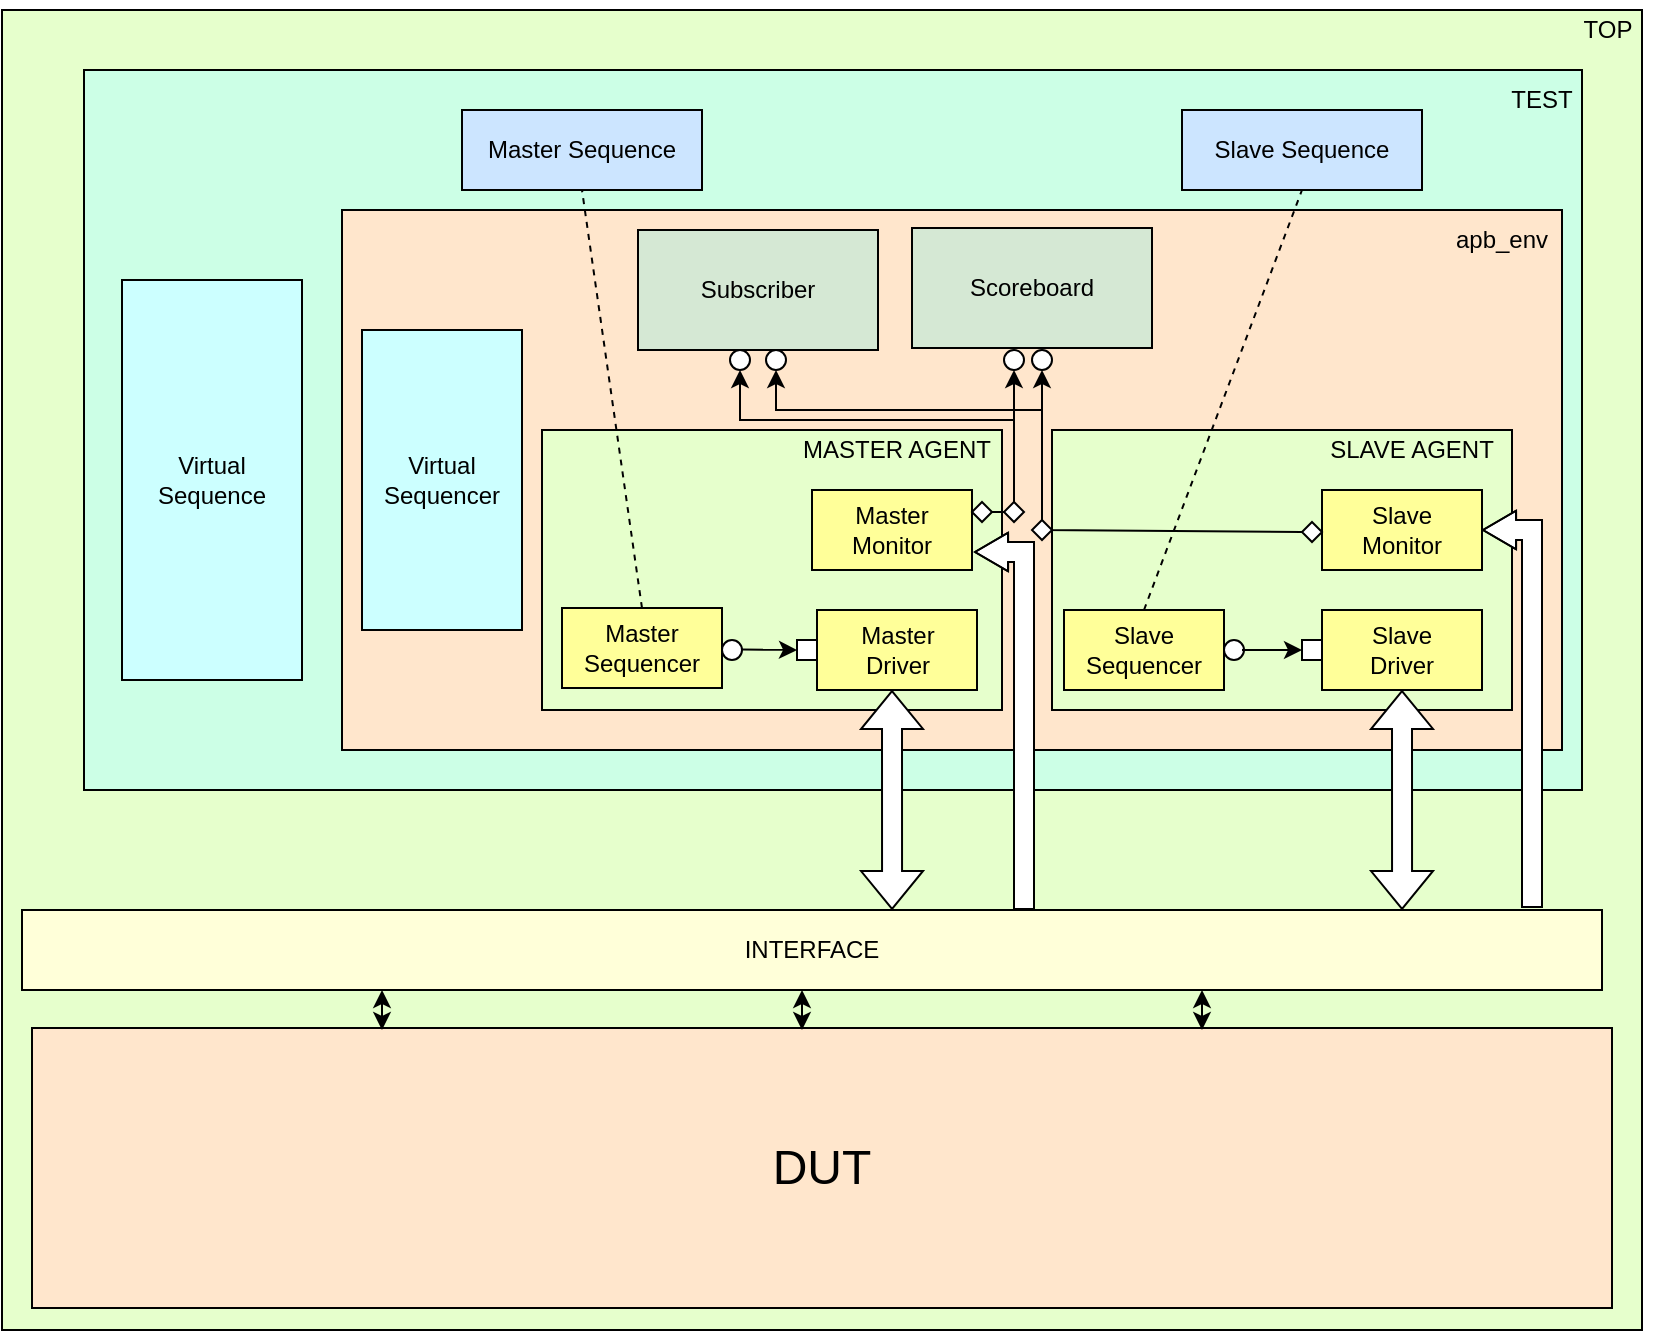 <mxfile version="21.6.5" type="device">
  <diagram name="Page-1" id="CKgZOHcqSLwKJb-jgroB">
    <mxGraphModel dx="1350" dy="669" grid="1" gridSize="10" guides="0" tooltips="1" connect="1" arrows="1" fold="1" page="1" pageScale="1" pageWidth="850" pageHeight="1100" background="none" math="0" shadow="0">
      <root>
        <mxCell id="0" />
        <mxCell id="1" parent="0" />
        <mxCell id="z65UImViLTbw6ZN6Bznl-4" value="" style="rounded=0;whiteSpace=wrap;html=1;fillColor=#E6FFCC;" parent="1" vertex="1">
          <mxGeometry x="20" y="140" width="820" height="660" as="geometry" />
        </mxCell>
        <mxCell id="z65UImViLTbw6ZN6Bznl-5" value="" style="rounded=0;whiteSpace=wrap;html=1;fillColor=#CCFFE6;" parent="1" vertex="1">
          <mxGeometry x="61" y="170" width="749" height="360" as="geometry" />
        </mxCell>
        <mxCell id="z65UImViLTbw6ZN6Bznl-6" value="" style="rounded=0;whiteSpace=wrap;html=1;fillColor=#FFE6CC;" parent="1" vertex="1">
          <mxGeometry x="190" y="240" width="610" height="270" as="geometry" />
        </mxCell>
        <mxCell id="z65UImViLTbw6ZN6Bznl-7" value="" style="rounded=0;whiteSpace=wrap;html=1;fillColor=#E6FFCC;" parent="1" vertex="1">
          <mxGeometry x="290" y="350" width="230" height="140" as="geometry" />
        </mxCell>
        <mxCell id="z65UImViLTbw6ZN6Bznl-8" value="" style="rounded=0;whiteSpace=wrap;html=1;fillColor=#E6FFCC;" parent="1" vertex="1">
          <mxGeometry x="545" y="350" width="230" height="140" as="geometry" />
        </mxCell>
        <mxCell id="z65UImViLTbw6ZN6Bznl-9" value="Scoreboard" style="rounded=0;whiteSpace=wrap;html=1;fillColor=#D5E8D4;" parent="1" vertex="1">
          <mxGeometry x="475" y="249" width="120" height="60" as="geometry" />
        </mxCell>
        <mxCell id="z65UImViLTbw6ZN6Bznl-10" value="Master&lt;br&gt;Sequencer" style="rounded=0;whiteSpace=wrap;html=1;fillColor=#FFFF99;" parent="1" vertex="1">
          <mxGeometry x="300" y="439" width="80" height="40" as="geometry" />
        </mxCell>
        <mxCell id="z65UImViLTbw6ZN6Bznl-11" value="Master&lt;br&gt;Driver" style="rounded=0;whiteSpace=wrap;html=1;fillColor=#FFFF99;" parent="1" vertex="1">
          <mxGeometry x="427.5" y="440" width="80" height="40" as="geometry" />
        </mxCell>
        <mxCell id="z65UImViLTbw6ZN6Bznl-12" value="Master Monitor" style="rounded=0;whiteSpace=wrap;html=1;fillColor=#FFFF99;" parent="1" vertex="1">
          <mxGeometry x="425" y="380" width="80" height="40" as="geometry" />
        </mxCell>
        <mxCell id="z65UImViLTbw6ZN6Bznl-13" value="Slave Sequencer" style="rounded=0;whiteSpace=wrap;html=1;fillColor=#FFFF99;" parent="1" vertex="1">
          <mxGeometry x="551" y="440" width="80" height="40" as="geometry" />
        </mxCell>
        <mxCell id="z65UImViLTbw6ZN6Bznl-14" value="Slave &lt;br&gt;Driver" style="rounded=0;whiteSpace=wrap;html=1;fillColor=#FFFF99;" parent="1" vertex="1">
          <mxGeometry x="680" y="440" width="80" height="40" as="geometry" />
        </mxCell>
        <mxCell id="z65UImViLTbw6ZN6Bznl-15" value="Slave &lt;br&gt;Monitor" style="rounded=0;whiteSpace=wrap;html=1;fillColor=#FFFF99;" parent="1" vertex="1">
          <mxGeometry x="680" y="380" width="80" height="40" as="geometry" />
        </mxCell>
        <mxCell id="z65UImViLTbw6ZN6Bznl-16" value="Virtual Sequencer" style="rounded=0;whiteSpace=wrap;html=1;fillColor=#CCFFFF;" parent="1" vertex="1">
          <mxGeometry x="200" y="300" width="80" height="150" as="geometry" />
        </mxCell>
        <mxCell id="z65UImViLTbw6ZN6Bznl-17" value="Virtual Sequence" style="rounded=0;whiteSpace=wrap;html=1;fillColor=#CCFFFF;" parent="1" vertex="1">
          <mxGeometry x="80" y="275" width="90" height="200" as="geometry" />
        </mxCell>
        <mxCell id="z65UImViLTbw6ZN6Bznl-18" value="Master Sequence" style="rounded=0;whiteSpace=wrap;html=1;fillColor=#CCE5FF;" parent="1" vertex="1">
          <mxGeometry x="250" y="190" width="120" height="40" as="geometry" />
        </mxCell>
        <mxCell id="z65UImViLTbw6ZN6Bznl-19" value="TOP" style="text;strokeColor=none;align=center;fillColor=none;html=1;verticalAlign=middle;whiteSpace=wrap;rounded=0;" parent="1" vertex="1">
          <mxGeometry x="793" y="135" width="60" height="30" as="geometry" />
        </mxCell>
        <mxCell id="z65UImViLTbw6ZN6Bznl-20" value="TEST" style="text;strokeColor=none;align=center;fillColor=none;html=1;verticalAlign=middle;whiteSpace=wrap;rounded=0;" parent="1" vertex="1">
          <mxGeometry x="760" y="170" width="60" height="30" as="geometry" />
        </mxCell>
        <mxCell id="z65UImViLTbw6ZN6Bznl-21" style="edgeStyle=orthogonalEdgeStyle;rounded=0;orthogonalLoop=1;jettySize=auto;html=1;exitX=0.5;exitY=1;exitDx=0;exitDy=0;" parent="1" source="z65UImViLTbw6ZN6Bznl-20" target="z65UImViLTbw6ZN6Bznl-20" edge="1">
          <mxGeometry relative="1" as="geometry" />
        </mxCell>
        <mxCell id="z65UImViLTbw6ZN6Bznl-22" value="apb_env" style="text;strokeColor=none;align=center;fillColor=none;html=1;verticalAlign=middle;whiteSpace=wrap;rounded=0;" parent="1" vertex="1">
          <mxGeometry x="740" y="240" width="60" height="30" as="geometry" />
        </mxCell>
        <mxCell id="z65UImViLTbw6ZN6Bznl-23" value="MASTER AGENT" style="text;strokeColor=none;align=center;fillColor=none;html=1;verticalAlign=middle;whiteSpace=wrap;rounded=0;" parent="1" vertex="1">
          <mxGeometry x="410" y="360" width="115" as="geometry" />
        </mxCell>
        <mxCell id="z65UImViLTbw6ZN6Bznl-24" value="SLAVE AGENT" style="text;strokeColor=none;align=center;fillColor=none;html=1;verticalAlign=middle;whiteSpace=wrap;rounded=0;" parent="1" vertex="1">
          <mxGeometry x="660" y="350" width="130" height="20" as="geometry" />
        </mxCell>
        <mxCell id="z65UImViLTbw6ZN6Bznl-26" value="" style="whiteSpace=wrap;html=1;aspect=fixed;" parent="1" vertex="1">
          <mxGeometry x="417.5" y="455" width="10" height="10" as="geometry" />
        </mxCell>
        <mxCell id="z65UImViLTbw6ZN6Bznl-28" value="" style="whiteSpace=wrap;html=1;aspect=fixed;" parent="1" vertex="1">
          <mxGeometry x="670" y="455" width="10" height="10" as="geometry" />
        </mxCell>
        <mxCell id="z65UImViLTbw6ZN6Bznl-33" value="" style="ellipse;whiteSpace=wrap;html=1;aspect=fixed;" parent="1" vertex="1">
          <mxGeometry x="380" y="455" width="10" height="10" as="geometry" />
        </mxCell>
        <mxCell id="z65UImViLTbw6ZN6Bznl-34" value="" style="ellipse;whiteSpace=wrap;html=1;aspect=fixed;" parent="1" vertex="1">
          <mxGeometry x="631" y="455" width="10" height="10" as="geometry" />
        </mxCell>
        <mxCell id="z65UImViLTbw6ZN6Bznl-40" value="" style="endArrow=classic;html=1;rounded=0;entryX=0;entryY=0.5;entryDx=0;entryDy=0;" parent="1" target="z65UImViLTbw6ZN6Bznl-26" edge="1">
          <mxGeometry width="50" height="50" relative="1" as="geometry">
            <mxPoint x="390" y="459.71" as="sourcePoint" />
            <mxPoint x="410" y="459.71" as="targetPoint" />
          </mxGeometry>
        </mxCell>
        <mxCell id="z65UImViLTbw6ZN6Bznl-41" value="" style="endArrow=classic;html=1;rounded=0;entryX=0;entryY=0.5;entryDx=0;entryDy=0;" parent="1" edge="1">
          <mxGeometry width="50" height="50" relative="1" as="geometry">
            <mxPoint x="640" y="460" as="sourcePoint" />
            <mxPoint x="670" y="460" as="targetPoint" />
          </mxGeometry>
        </mxCell>
        <mxCell id="z65UImViLTbw6ZN6Bznl-49" value="" style="rhombus;whiteSpace=wrap;html=1;" parent="1" vertex="1">
          <mxGeometry x="505" y="386" width="10" height="10" as="geometry" />
        </mxCell>
        <mxCell id="z65UImViLTbw6ZN6Bznl-51" value="" style="rhombus;whiteSpace=wrap;html=1;" parent="1" vertex="1">
          <mxGeometry x="670" y="396" width="10" height="10" as="geometry" />
        </mxCell>
        <mxCell id="z65UImViLTbw6ZN6Bznl-52" value="" style="ellipse;whiteSpace=wrap;html=1;aspect=fixed;" parent="1" vertex="1">
          <mxGeometry x="521" y="310" width="10" height="10" as="geometry" />
        </mxCell>
        <mxCell id="z65UImViLTbw6ZN6Bznl-53" value="" style="ellipse;whiteSpace=wrap;html=1;aspect=fixed;" parent="1" vertex="1">
          <mxGeometry x="535" y="310" width="10" height="10" as="geometry" />
        </mxCell>
        <mxCell id="z65UImViLTbw6ZN6Bznl-57" value="" style="endArrow=classic;html=1;rounded=0;exitX=1;exitY=0.5;exitDx=0;exitDy=0;" parent="1" edge="1">
          <mxGeometry width="50" height="50" relative="1" as="geometry">
            <mxPoint x="515" y="391" as="sourcePoint" />
            <mxPoint x="526" y="320" as="targetPoint" />
            <Array as="points">
              <mxPoint x="526" y="391" />
            </Array>
          </mxGeometry>
        </mxCell>
        <mxCell id="z65UImViLTbw6ZN6Bznl-59" value="" style="endArrow=classic;html=1;rounded=0;exitX=0;exitY=0.5;exitDx=0;exitDy=0;entryX=0.5;entryY=1;entryDx=0;entryDy=0;" parent="1" source="z65UImViLTbw6ZN6Bznl-51" target="z65UImViLTbw6ZN6Bznl-53" edge="1">
          <mxGeometry width="50" height="50" relative="1" as="geometry">
            <mxPoint x="620" y="420" as="sourcePoint" />
            <mxPoint x="670" y="370" as="targetPoint" />
            <Array as="points">
              <mxPoint x="540" y="400" />
            </Array>
          </mxGeometry>
        </mxCell>
        <mxCell id="2aYKntRKXznY7Vbl8nP3-1" value="Subscriber" style="rounded=0;whiteSpace=wrap;html=1;fillColor=#D5E8D4;" parent="1" vertex="1">
          <mxGeometry x="338" y="250" width="120" height="60" as="geometry" />
        </mxCell>
        <mxCell id="2aYKntRKXznY7Vbl8nP3-2" value="" style="ellipse;whiteSpace=wrap;html=1;aspect=fixed;" parent="1" vertex="1">
          <mxGeometry x="384" y="310" width="10" height="10" as="geometry" />
        </mxCell>
        <mxCell id="2aYKntRKXznY7Vbl8nP3-3" value="" style="ellipse;whiteSpace=wrap;html=1;aspect=fixed;" parent="1" vertex="1">
          <mxGeometry x="402" y="310" width="10" height="10" as="geometry" />
        </mxCell>
        <mxCell id="2aYKntRKXznY7Vbl8nP3-7" value="" style="endArrow=classic;html=1;rounded=0;entryX=0.5;entryY=1;entryDx=0;entryDy=0;" parent="1" target="2aYKntRKXznY7Vbl8nP3-3" edge="1">
          <mxGeometry width="50" height="50" relative="1" as="geometry">
            <mxPoint x="540" y="340" as="sourcePoint" />
            <mxPoint x="450" y="320" as="targetPoint" />
            <Array as="points">
              <mxPoint x="407" y="340" />
            </Array>
          </mxGeometry>
        </mxCell>
        <mxCell id="2aYKntRKXznY7Vbl8nP3-8" value="" style="endArrow=classic;html=1;rounded=0;entryX=0.5;entryY=1;entryDx=0;entryDy=0;" parent="1" target="2aYKntRKXznY7Vbl8nP3-2" edge="1">
          <mxGeometry width="50" height="50" relative="1" as="geometry">
            <mxPoint x="526" y="335" as="sourcePoint" />
            <mxPoint x="395" y="325" as="targetPoint" />
            <Array as="points">
              <mxPoint x="526" y="345" />
              <mxPoint x="389" y="345" />
            </Array>
          </mxGeometry>
        </mxCell>
        <mxCell id="2aYKntRKXznY7Vbl8nP3-10" value="INTERFACE" style="rounded=0;whiteSpace=wrap;html=1;fillColor=#FFFFD9;" parent="1" vertex="1">
          <mxGeometry x="30" y="590" width="790" height="40" as="geometry" />
        </mxCell>
        <mxCell id="2aYKntRKXznY7Vbl8nP3-13" value="" style="shape=flexArrow;endArrow=classic;startArrow=classic;html=1;rounded=0;exitX=0.557;exitY=0;exitDx=0;exitDy=0;exitPerimeter=0;fillColor=#FFFFFF;" parent="1" edge="1">
          <mxGeometry width="100" height="100" relative="1" as="geometry">
            <mxPoint x="465.03" y="590" as="sourcePoint" />
            <mxPoint x="465" y="480" as="targetPoint" />
          </mxGeometry>
        </mxCell>
        <mxCell id="2aYKntRKXznY7Vbl8nP3-15" value="" style="shape=flexArrow;endArrow=classic;startArrow=classic;html=1;rounded=0;exitX=0.557;exitY=0;exitDx=0;exitDy=0;exitPerimeter=0;fillColor=#FFFFFF;" parent="1" edge="1">
          <mxGeometry width="100" height="100" relative="1" as="geometry">
            <mxPoint x="720.03" y="590" as="sourcePoint" />
            <mxPoint x="720" y="480" as="targetPoint" />
          </mxGeometry>
        </mxCell>
        <mxCell id="2aYKntRKXznY7Vbl8nP3-16" value="&lt;font style=&quot;font-size: 24px;&quot;&gt;DUT&lt;/font&gt;" style="rounded=0;whiteSpace=wrap;html=1;fillColor=#FFE6CC;" parent="1" vertex="1">
          <mxGeometry x="35" y="649" width="790" height="140" as="geometry" />
        </mxCell>
        <mxCell id="xXcligm1hD85JQ2813p4-1" value="Slave Sequence" style="rounded=0;whiteSpace=wrap;html=1;fillColor=#CCE5FF;" parent="1" vertex="1">
          <mxGeometry x="610" y="190" width="120" height="40" as="geometry" />
        </mxCell>
        <mxCell id="xXcligm1hD85JQ2813p4-2" value="" style="endArrow=none;dashed=1;html=1;rounded=0;exitX=0.5;exitY=0;exitDx=0;exitDy=0;entryX=0.5;entryY=1;entryDx=0;entryDy=0;" parent="1" source="z65UImViLTbw6ZN6Bznl-10" target="z65UImViLTbw6ZN6Bznl-18" edge="1">
          <mxGeometry width="50" height="50" relative="1" as="geometry">
            <mxPoint x="250" y="280" as="sourcePoint" />
            <mxPoint x="300" y="230" as="targetPoint" />
          </mxGeometry>
        </mxCell>
        <mxCell id="xXcligm1hD85JQ2813p4-3" value="" style="endArrow=none;dashed=1;html=1;rounded=0;exitX=0.5;exitY=0;exitDx=0;exitDy=0;entryX=0.5;entryY=1;entryDx=0;entryDy=0;" parent="1" source="z65UImViLTbw6ZN6Bznl-13" edge="1">
          <mxGeometry width="50" height="50" relative="1" as="geometry">
            <mxPoint x="700" y="440" as="sourcePoint" />
            <mxPoint x="670" y="230" as="targetPoint" />
          </mxGeometry>
        </mxCell>
        <mxCell id="xXcligm1hD85JQ2813p4-4" value="" style="endArrow=classic;startArrow=classic;html=1;rounded=0;" parent="1" edge="1">
          <mxGeometry width="50" height="50" relative="1" as="geometry">
            <mxPoint x="210" y="650" as="sourcePoint" />
            <mxPoint x="210" y="630" as="targetPoint" />
          </mxGeometry>
        </mxCell>
        <mxCell id="xXcligm1hD85JQ2813p4-5" value="" style="endArrow=classic;startArrow=classic;html=1;rounded=0;" parent="1" edge="1">
          <mxGeometry width="50" height="50" relative="1" as="geometry">
            <mxPoint x="420" y="650" as="sourcePoint" />
            <mxPoint x="420" y="630" as="targetPoint" />
          </mxGeometry>
        </mxCell>
        <mxCell id="xXcligm1hD85JQ2813p4-6" value="" style="endArrow=classic;startArrow=classic;html=1;rounded=0;" parent="1" edge="1">
          <mxGeometry width="50" height="50" relative="1" as="geometry">
            <mxPoint x="620" y="650" as="sourcePoint" />
            <mxPoint x="620" y="630" as="targetPoint" />
          </mxGeometry>
        </mxCell>
        <mxCell id="Ucwxqegl9z1JVZMI5ayS-1" value="" style="shape=flexArrow;endArrow=classic;html=1;rounded=0;fillColor=#FFFFFF;endWidth=8.235;endSize=5.176;" parent="1" edge="1">
          <mxGeometry width="50" height="50" relative="1" as="geometry">
            <mxPoint x="531" y="590" as="sourcePoint" />
            <mxPoint x="506" y="411" as="targetPoint" />
            <Array as="points">
              <mxPoint x="531" y="411" />
            </Array>
          </mxGeometry>
        </mxCell>
        <mxCell id="Ucwxqegl9z1JVZMI5ayS-4" value="" style="shape=flexArrow;endArrow=classic;html=1;rounded=0;fillColor=#FFFFFF;endWidth=8.235;endSize=5.176;entryX=1;entryY=0.5;entryDx=0;entryDy=0;" parent="1" target="z65UImViLTbw6ZN6Bznl-15" edge="1">
          <mxGeometry width="50" height="50" relative="1" as="geometry">
            <mxPoint x="785" y="589" as="sourcePoint" />
            <mxPoint x="760" y="410" as="targetPoint" />
            <Array as="points">
              <mxPoint x="785" y="400" />
            </Array>
          </mxGeometry>
        </mxCell>
        <mxCell id="8EEq9JYdPXDdhIgCYP-v-2" value="" style="rhombus;whiteSpace=wrap;html=1;" parent="1" vertex="1">
          <mxGeometry x="521" y="386" width="10" height="10" as="geometry" />
        </mxCell>
        <mxCell id="8EEq9JYdPXDdhIgCYP-v-3" value="" style="rhombus;whiteSpace=wrap;html=1;" parent="1" vertex="1">
          <mxGeometry x="535" y="395" width="10" height="10" as="geometry" />
        </mxCell>
      </root>
    </mxGraphModel>
  </diagram>
</mxfile>
